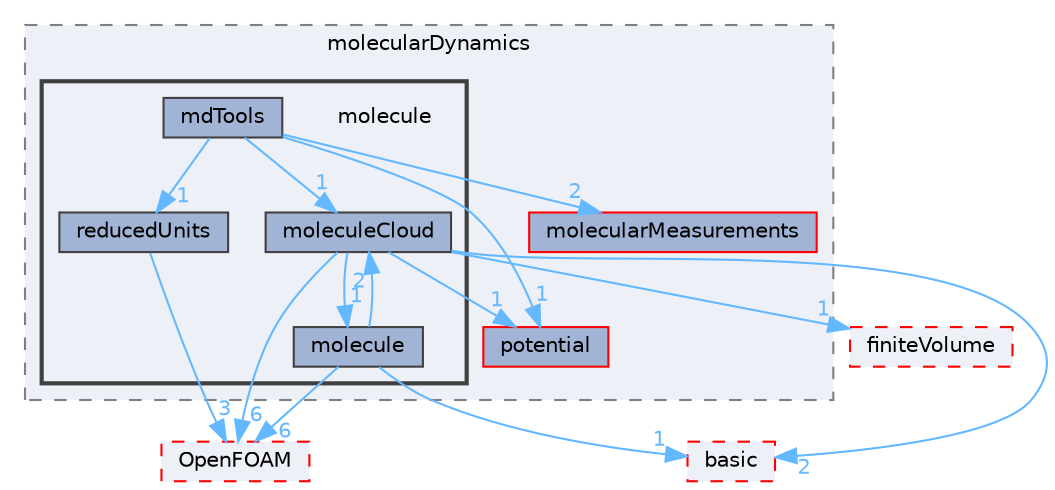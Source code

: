 digraph "src/lagrangian/molecularDynamics/molecule"
{
 // LATEX_PDF_SIZE
  bgcolor="transparent";
  edge [fontname=Helvetica,fontsize=10,labelfontname=Helvetica,labelfontsize=10];
  node [fontname=Helvetica,fontsize=10,shape=box,height=0.2,width=0.4];
  compound=true
  subgraph clusterdir_35d1b8bea394c75820a29726f930e1b8 {
    graph [ bgcolor="#edf0f7", pencolor="grey50", label="molecularDynamics", fontname=Helvetica,fontsize=10 style="filled,dashed", URL="dir_35d1b8bea394c75820a29726f930e1b8.html",tooltip=""]
  dir_589d2223da338fceb897292fae8915cc [label="potential", fillcolor="#a2b4d6", color="red", style="filled", URL="dir_589d2223da338fceb897292fae8915cc.html",tooltip=""];
  dir_d688c861569b69efcb20a975bc1993fa [label="molecularMeasurements", fillcolor="#a2b4d6", color="red", style="filled", URL="dir_d688c861569b69efcb20a975bc1993fa.html",tooltip=""];
  subgraph clusterdir_9c91f16e68bfa950e60056a05e24ffb3 {
    graph [ bgcolor="#edf0f7", pencolor="grey25", label="", fontname=Helvetica,fontsize=10 style="filled,bold", URL="dir_9c91f16e68bfa950e60056a05e24ffb3.html",tooltip=""]
    dir_9c91f16e68bfa950e60056a05e24ffb3 [shape=plaintext, label="molecule"];
  dir_08aadd932195c829b1a973f81b59a9dc [label="mdTools", fillcolor="#a2b4d6", color="grey25", style="filled", URL="dir_08aadd932195c829b1a973f81b59a9dc.html",tooltip=""];
  dir_f4ed4e1dc19e7fe78d06c92678069ea2 [label="molecule", fillcolor="#a2b4d6", color="grey25", style="filled", URL="dir_f4ed4e1dc19e7fe78d06c92678069ea2.html",tooltip=""];
  dir_9c590f1399dcaacc60516dead6eb8c86 [label="moleculeCloud", fillcolor="#a2b4d6", color="grey25", style="filled", URL="dir_9c590f1399dcaacc60516dead6eb8c86.html",tooltip=""];
  dir_775a932ad4f9719d28a59a3c8c885aea [label="reducedUnits", fillcolor="#a2b4d6", color="grey25", style="filled", URL="dir_775a932ad4f9719d28a59a3c8c885aea.html",tooltip=""];
  }
  }
  dir_c5473ff19b20e6ec4dfe5c310b3778a8 [label="OpenFOAM", fillcolor="#edf0f7", color="red", style="filled,dashed", URL="dir_c5473ff19b20e6ec4dfe5c310b3778a8.html",tooltip=""];
  dir_584e0ab0901b4327f36f4285cac7f2f8 [label="basic", fillcolor="#edf0f7", color="red", style="filled,dashed", URL="dir_584e0ab0901b4327f36f4285cac7f2f8.html",tooltip=""];
  dir_9bd15774b555cf7259a6fa18f99fe99b [label="finiteVolume", fillcolor="#edf0f7", color="red", style="filled,dashed", URL="dir_9bd15774b555cf7259a6fa18f99fe99b.html",tooltip=""];
  dir_08aadd932195c829b1a973f81b59a9dc->dir_589d2223da338fceb897292fae8915cc [headlabel="1", labeldistance=1.5 headhref="dir_002347_003016.html" href="dir_002347_003016.html" color="steelblue1" fontcolor="steelblue1"];
  dir_08aadd932195c829b1a973f81b59a9dc->dir_775a932ad4f9719d28a59a3c8c885aea [headlabel="1", labeldistance=1.5 headhref="dir_002347_003264.html" href="dir_002347_003264.html" color="steelblue1" fontcolor="steelblue1"];
  dir_08aadd932195c829b1a973f81b59a9dc->dir_9c590f1399dcaacc60516dead6eb8c86 [headlabel="1", labeldistance=1.5 headhref="dir_002347_002429.html" href="dir_002347_002429.html" color="steelblue1" fontcolor="steelblue1"];
  dir_08aadd932195c829b1a973f81b59a9dc->dir_d688c861569b69efcb20a975bc1993fa [headlabel="2", labeldistance=1.5 headhref="dir_002347_002426.html" href="dir_002347_002426.html" color="steelblue1" fontcolor="steelblue1"];
  dir_f4ed4e1dc19e7fe78d06c92678069ea2->dir_584e0ab0901b4327f36f4285cac7f2f8 [headlabel="1", labeldistance=1.5 headhref="dir_002428_000211.html" href="dir_002428_000211.html" color="steelblue1" fontcolor="steelblue1"];
  dir_f4ed4e1dc19e7fe78d06c92678069ea2->dir_9c590f1399dcaacc60516dead6eb8c86 [headlabel="2", labeldistance=1.5 headhref="dir_002428_002429.html" href="dir_002428_002429.html" color="steelblue1" fontcolor="steelblue1"];
  dir_f4ed4e1dc19e7fe78d06c92678069ea2->dir_c5473ff19b20e6ec4dfe5c310b3778a8 [headlabel="6", labeldistance=1.5 headhref="dir_002428_002695.html" href="dir_002428_002695.html" color="steelblue1" fontcolor="steelblue1"];
  dir_9c590f1399dcaacc60516dead6eb8c86->dir_584e0ab0901b4327f36f4285cac7f2f8 [headlabel="2", labeldistance=1.5 headhref="dir_002429_000211.html" href="dir_002429_000211.html" color="steelblue1" fontcolor="steelblue1"];
  dir_9c590f1399dcaacc60516dead6eb8c86->dir_589d2223da338fceb897292fae8915cc [headlabel="1", labeldistance=1.5 headhref="dir_002429_003016.html" href="dir_002429_003016.html" color="steelblue1" fontcolor="steelblue1"];
  dir_9c590f1399dcaacc60516dead6eb8c86->dir_9bd15774b555cf7259a6fa18f99fe99b [headlabel="1", labeldistance=1.5 headhref="dir_002429_001387.html" href="dir_002429_001387.html" color="steelblue1" fontcolor="steelblue1"];
  dir_9c590f1399dcaacc60516dead6eb8c86->dir_c5473ff19b20e6ec4dfe5c310b3778a8 [headlabel="6", labeldistance=1.5 headhref="dir_002429_002695.html" href="dir_002429_002695.html" color="steelblue1" fontcolor="steelblue1"];
  dir_9c590f1399dcaacc60516dead6eb8c86->dir_f4ed4e1dc19e7fe78d06c92678069ea2 [headlabel="1", labeldistance=1.5 headhref="dir_002429_002428.html" href="dir_002429_002428.html" color="steelblue1" fontcolor="steelblue1"];
  dir_775a932ad4f9719d28a59a3c8c885aea->dir_c5473ff19b20e6ec4dfe5c310b3778a8 [headlabel="3", labeldistance=1.5 headhref="dir_003264_002695.html" href="dir_003264_002695.html" color="steelblue1" fontcolor="steelblue1"];
}
